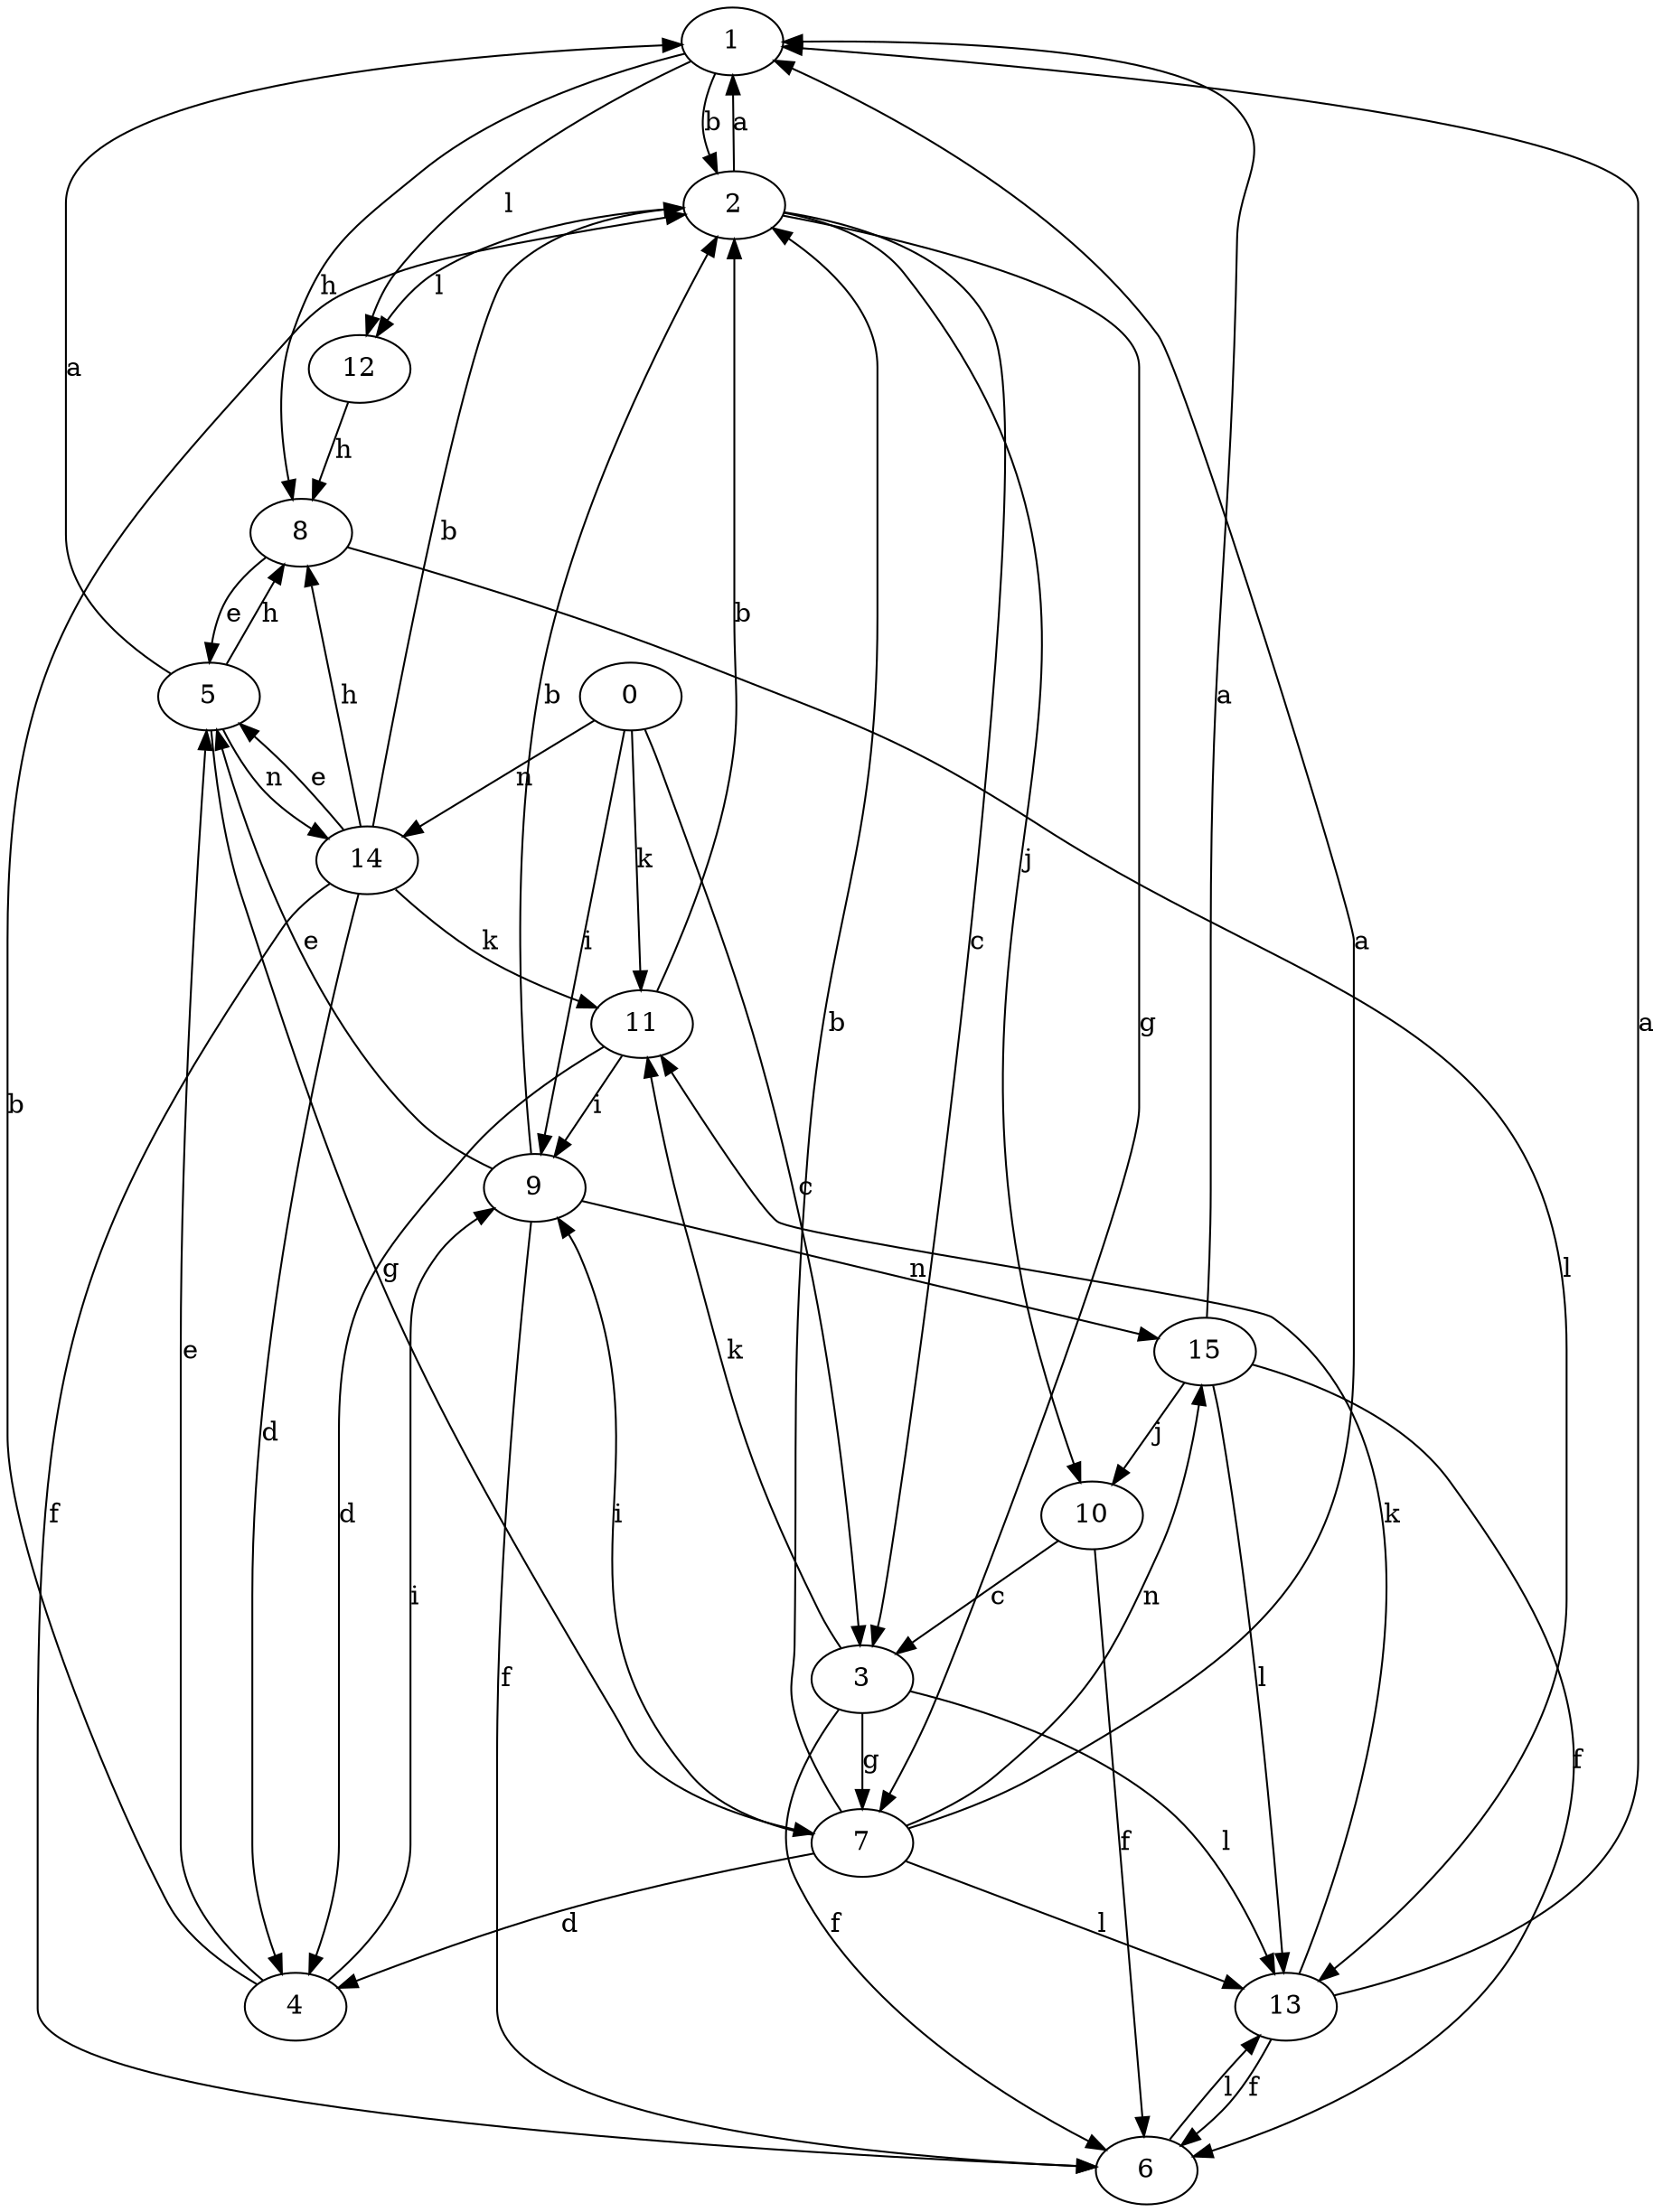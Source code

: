 strict digraph  {
1;
2;
3;
4;
5;
6;
7;
8;
9;
10;
11;
12;
13;
14;
15;
0;
1 -> 2  [label=b];
1 -> 8  [label=h];
1 -> 12  [label=l];
2 -> 1  [label=a];
2 -> 3  [label=c];
2 -> 7  [label=g];
2 -> 10  [label=j];
2 -> 12  [label=l];
3 -> 6  [label=f];
3 -> 7  [label=g];
3 -> 11  [label=k];
3 -> 13  [label=l];
4 -> 2  [label=b];
4 -> 5  [label=e];
4 -> 9  [label=i];
5 -> 1  [label=a];
5 -> 7  [label=g];
5 -> 8  [label=h];
5 -> 14  [label=n];
6 -> 13  [label=l];
7 -> 1  [label=a];
7 -> 2  [label=b];
7 -> 4  [label=d];
7 -> 9  [label=i];
7 -> 13  [label=l];
7 -> 15  [label=n];
8 -> 5  [label=e];
8 -> 13  [label=l];
9 -> 2  [label=b];
9 -> 5  [label=e];
9 -> 6  [label=f];
9 -> 15  [label=n];
10 -> 3  [label=c];
10 -> 6  [label=f];
11 -> 2  [label=b];
11 -> 4  [label=d];
11 -> 9  [label=i];
12 -> 8  [label=h];
13 -> 1  [label=a];
13 -> 6  [label=f];
13 -> 11  [label=k];
14 -> 2  [label=b];
14 -> 4  [label=d];
14 -> 5  [label=e];
14 -> 6  [label=f];
14 -> 8  [label=h];
14 -> 11  [label=k];
15 -> 1  [label=a];
15 -> 6  [label=f];
15 -> 10  [label=j];
15 -> 13  [label=l];
0 -> 3  [label=c];
0 -> 9  [label=i];
0 -> 11  [label=k];
0 -> 14  [label=n];
}
